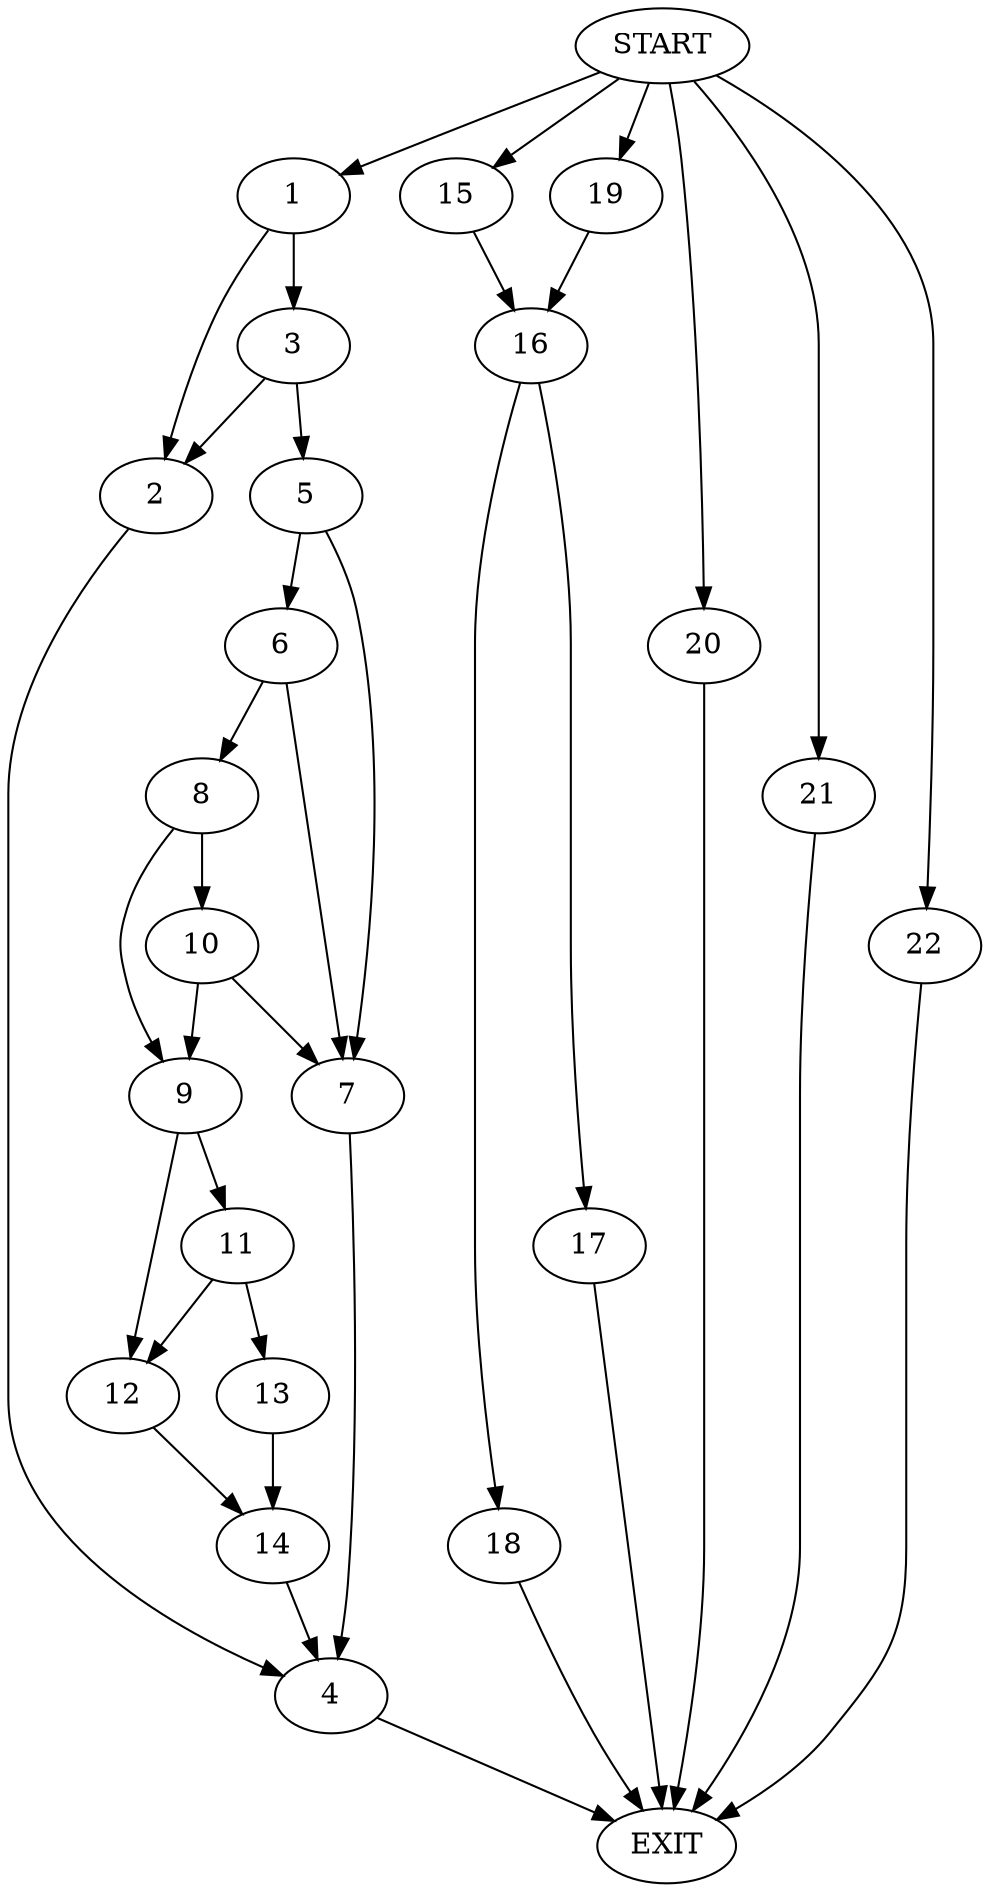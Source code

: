 digraph {
0 [label="START"]
23 [label="EXIT"]
0 -> 1
1 -> 2
1 -> 3
2 -> 4
3 -> 2
3 -> 5
5 -> 6
5 -> 7
4 -> 23
6 -> 8
6 -> 7
7 -> 4
8 -> 9
8 -> 10
10 -> 9
10 -> 7
9 -> 11
9 -> 12
11 -> 12
11 -> 13
12 -> 14
13 -> 14
14 -> 4
0 -> 15
15 -> 16
16 -> 17
16 -> 18
17 -> 23
18 -> 23
0 -> 19
19 -> 16
0 -> 20
20 -> 23
0 -> 21
21 -> 23
0 -> 22
22 -> 23
}
